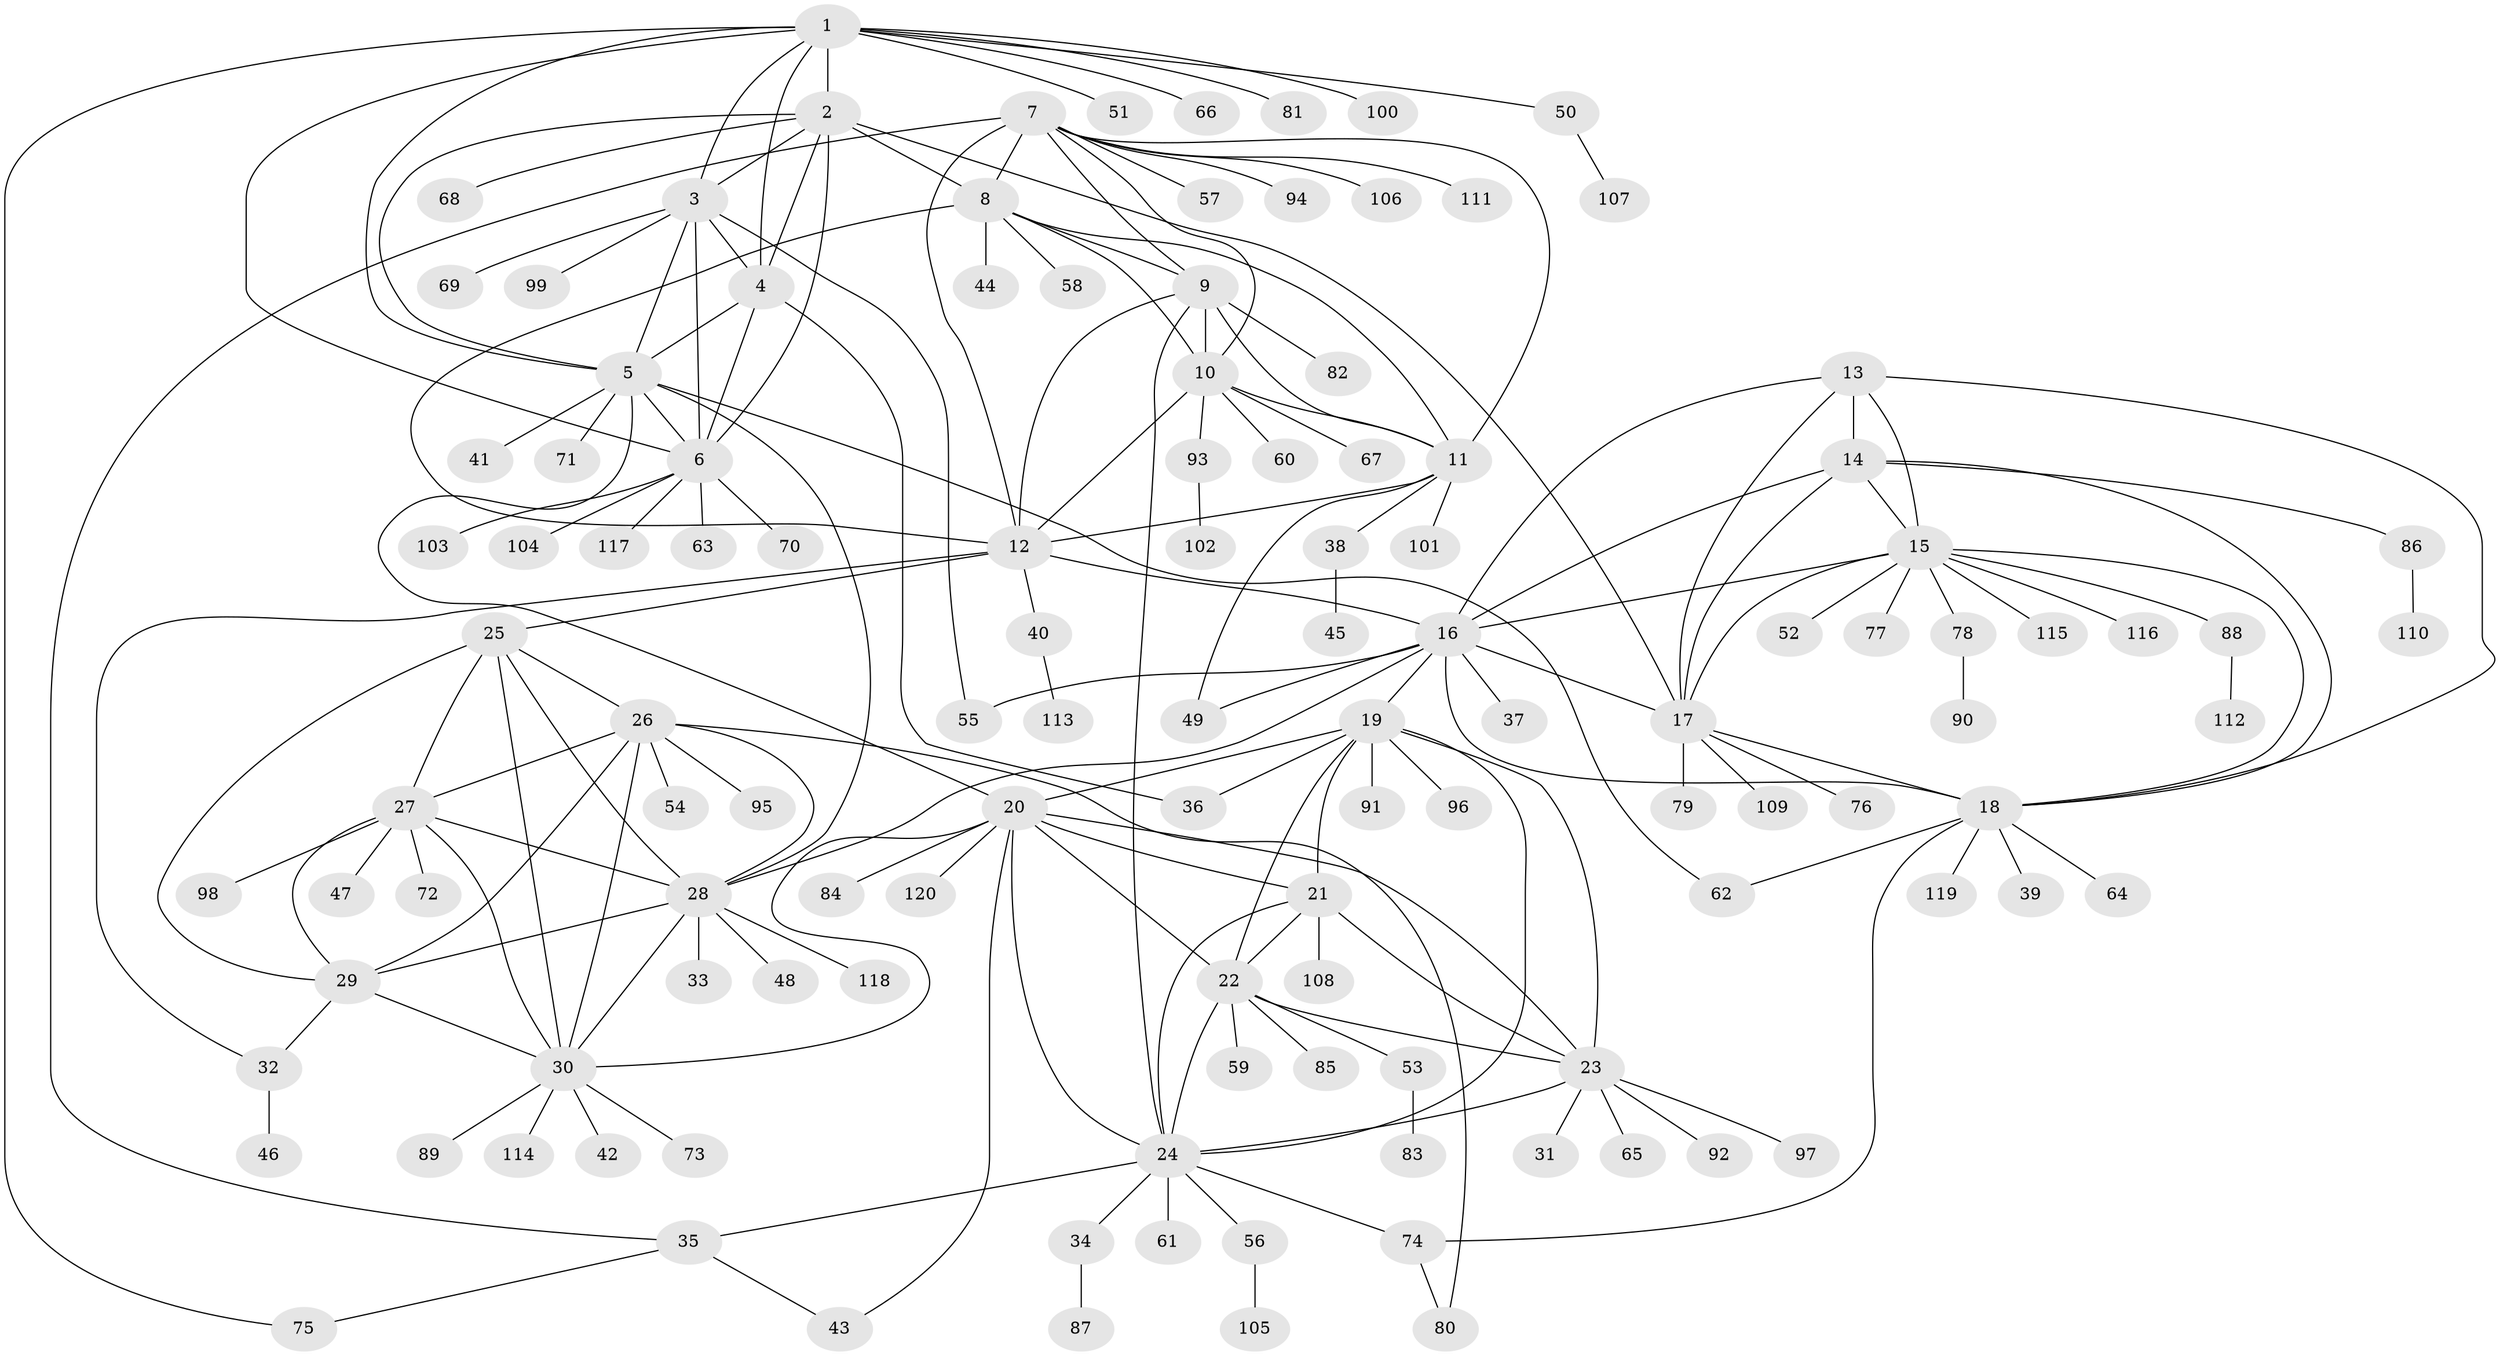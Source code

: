 // coarse degree distribution, {2: 0.13513513513513514, 8: 0.08108108108108109, 6: 0.02702702702702703, 1: 0.6486486486486487, 9: 0.02702702702702703, 13: 0.02702702702702703, 3: 0.02702702702702703, 11: 0.02702702702702703}
// Generated by graph-tools (version 1.1) at 2025/37/03/04/25 23:37:39]
// undirected, 120 vertices, 185 edges
graph export_dot {
  node [color=gray90,style=filled];
  1;
  2;
  3;
  4;
  5;
  6;
  7;
  8;
  9;
  10;
  11;
  12;
  13;
  14;
  15;
  16;
  17;
  18;
  19;
  20;
  21;
  22;
  23;
  24;
  25;
  26;
  27;
  28;
  29;
  30;
  31;
  32;
  33;
  34;
  35;
  36;
  37;
  38;
  39;
  40;
  41;
  42;
  43;
  44;
  45;
  46;
  47;
  48;
  49;
  50;
  51;
  52;
  53;
  54;
  55;
  56;
  57;
  58;
  59;
  60;
  61;
  62;
  63;
  64;
  65;
  66;
  67;
  68;
  69;
  70;
  71;
  72;
  73;
  74;
  75;
  76;
  77;
  78;
  79;
  80;
  81;
  82;
  83;
  84;
  85;
  86;
  87;
  88;
  89;
  90;
  91;
  92;
  93;
  94;
  95;
  96;
  97;
  98;
  99;
  100;
  101;
  102;
  103;
  104;
  105;
  106;
  107;
  108;
  109;
  110;
  111;
  112;
  113;
  114;
  115;
  116;
  117;
  118;
  119;
  120;
  1 -- 2;
  1 -- 3;
  1 -- 4;
  1 -- 5;
  1 -- 6;
  1 -- 50;
  1 -- 51;
  1 -- 66;
  1 -- 75;
  1 -- 81;
  1 -- 100;
  2 -- 3;
  2 -- 4;
  2 -- 5;
  2 -- 6;
  2 -- 8;
  2 -- 17;
  2 -- 68;
  3 -- 4;
  3 -- 5;
  3 -- 6;
  3 -- 55;
  3 -- 69;
  3 -- 99;
  4 -- 5;
  4 -- 6;
  4 -- 36;
  5 -- 6;
  5 -- 20;
  5 -- 28;
  5 -- 41;
  5 -- 62;
  5 -- 71;
  6 -- 63;
  6 -- 70;
  6 -- 103;
  6 -- 104;
  6 -- 117;
  7 -- 8;
  7 -- 9;
  7 -- 10;
  7 -- 11;
  7 -- 12;
  7 -- 35;
  7 -- 57;
  7 -- 94;
  7 -- 106;
  7 -- 111;
  8 -- 9;
  8 -- 10;
  8 -- 11;
  8 -- 12;
  8 -- 44;
  8 -- 58;
  9 -- 10;
  9 -- 11;
  9 -- 12;
  9 -- 24;
  9 -- 82;
  10 -- 11;
  10 -- 12;
  10 -- 60;
  10 -- 67;
  10 -- 93;
  11 -- 12;
  11 -- 38;
  11 -- 49;
  11 -- 101;
  12 -- 16;
  12 -- 25;
  12 -- 32;
  12 -- 40;
  13 -- 14;
  13 -- 15;
  13 -- 16;
  13 -- 17;
  13 -- 18;
  14 -- 15;
  14 -- 16;
  14 -- 17;
  14 -- 18;
  14 -- 86;
  15 -- 16;
  15 -- 17;
  15 -- 18;
  15 -- 52;
  15 -- 77;
  15 -- 78;
  15 -- 88;
  15 -- 115;
  15 -- 116;
  16 -- 17;
  16 -- 18;
  16 -- 19;
  16 -- 28;
  16 -- 37;
  16 -- 49;
  16 -- 55;
  17 -- 18;
  17 -- 76;
  17 -- 79;
  17 -- 109;
  18 -- 39;
  18 -- 62;
  18 -- 64;
  18 -- 74;
  18 -- 119;
  19 -- 20;
  19 -- 21;
  19 -- 22;
  19 -- 23;
  19 -- 24;
  19 -- 36;
  19 -- 91;
  19 -- 96;
  20 -- 21;
  20 -- 22;
  20 -- 23;
  20 -- 24;
  20 -- 30;
  20 -- 43;
  20 -- 84;
  20 -- 120;
  21 -- 22;
  21 -- 23;
  21 -- 24;
  21 -- 108;
  22 -- 23;
  22 -- 24;
  22 -- 53;
  22 -- 59;
  22 -- 85;
  23 -- 24;
  23 -- 31;
  23 -- 65;
  23 -- 92;
  23 -- 97;
  24 -- 34;
  24 -- 35;
  24 -- 56;
  24 -- 61;
  24 -- 74;
  25 -- 26;
  25 -- 27;
  25 -- 28;
  25 -- 29;
  25 -- 30;
  26 -- 27;
  26 -- 28;
  26 -- 29;
  26 -- 30;
  26 -- 54;
  26 -- 80;
  26 -- 95;
  27 -- 28;
  27 -- 29;
  27 -- 30;
  27 -- 47;
  27 -- 72;
  27 -- 98;
  28 -- 29;
  28 -- 30;
  28 -- 33;
  28 -- 48;
  28 -- 118;
  29 -- 30;
  29 -- 32;
  30 -- 42;
  30 -- 73;
  30 -- 89;
  30 -- 114;
  32 -- 46;
  34 -- 87;
  35 -- 43;
  35 -- 75;
  38 -- 45;
  40 -- 113;
  50 -- 107;
  53 -- 83;
  56 -- 105;
  74 -- 80;
  78 -- 90;
  86 -- 110;
  88 -- 112;
  93 -- 102;
}
